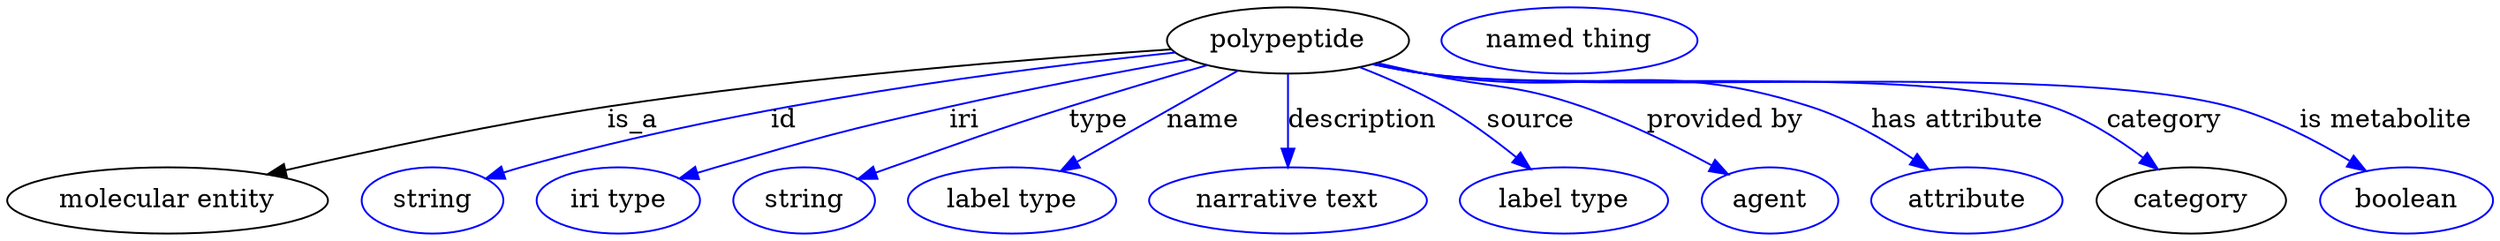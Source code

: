 digraph {
	graph [bb="0,0,1347.9,123"];
	node [label="\N"];
	polypeptide	[height=0.5,
		label=polypeptide,
		pos="695.09,105",
		width=1.8234];
	"molecular entity"	[height=0.5,
		pos="87.092,18",
		width=2.4192];
	polypeptide -> "molecular entity"	[label=is_a,
		lp="339.09,61.5",
		pos="e,141.13,32.17 631.65,100.18 557.74,95.231 432.1,85.249 325.09,69 265.66,59.976 198.72,45.524 151.01,34.473"];
	id	[color=blue,
		height=0.5,
		label=string,
		pos="230.09,18",
		width=1.0652];
	polypeptide -> id	[color=blue,
		label=id,
		lp="421.09,61.5",
		pos="e,259.09,29.948 633.72,98.418 551.55,89.946 401.79,70.998 278.09,36 274.99,35.121 271.79,34.148 268.6,33.124",
		style=solid];
	iri	[color=blue,
		height=0.5,
		label="iri type",
		pos="331.09,18",
		width=1.2277];
	polypeptide -> iri	[color=blue,
		label=iri,
		lp="519.09,61.5",
		pos="e,364.72,29.865 640.95,94.703 604.19,88.145 554.55,78.811 511.09,69 454.62,56.251 440.72,52.03 385.09,36 381.58,34.988 377.95,33.911 \
374.31,32.81",
		style=solid];
	type	[color=blue,
		height=0.5,
		label=string,
		pos="432.09,18",
		width=1.0652];
	polypeptide -> type	[color=blue,
		label=type,
		lp="592.09,61.5",
		pos="e,461.4,29.697 651.16,91.554 628.64,85.056 600.83,76.842 576.09,69 532.68,55.239 522.06,51.079 479.09,36 476.41,35.057 473.64,34.077 \
470.85,33.084",
		style=solid];
	name	[color=blue,
		height=0.5,
		label="label type",
		pos="545.09,18",
		width=1.5707];
	polypeptide -> name	[color=blue,
		label=name,
		lp="649.09,61.5",
		pos="e,571.55,33.993 667.93,88.607 643.46,74.741 607.33,54.269 580.59,39.113",
		style=solid];
	description	[color=blue,
		height=0.5,
		label="narrative text",
		pos="695.09,18",
		width=2.0943];
	polypeptide -> description	[color=blue,
		label=description,
		lp="735.59,61.5",
		pos="e,695.09,36.175 695.09,86.799 695.09,75.163 695.09,59.548 695.09,46.237",
		style=solid];
	source	[color=blue,
		height=0.5,
		label="label type",
		pos="845.09,18",
		width=1.5707];
	polypeptide -> source	[color=blue,
		label=source,
		lp="827.09,61.5",
		pos="e,826.97,35.051 734.2,90.406 748.99,84.623 765.71,77.292 780.09,69 793.69,61.158 807.63,50.798 819.1,41.543",
		style=solid];
	"provided by"	[color=blue,
		height=0.5,
		label=agent,
		pos="957.09,18",
		width=1.0291];
	polypeptide -> "provided by"	[color=blue,
		label="provided by",
		lp="932.59,61.5",
		pos="e,934.3,32.227 743.62,92.708 752.11,90.776 760.85,88.809 769.09,87 807.23,78.628 818.16,81.693 855.09,69 879.57,60.589 905.75,47.664 \
925.46,37.062",
		style=solid];
	"has attribute"	[color=blue,
		height=0.5,
		label=attribute,
		pos="1064.1,18",
		width=1.4443];
	polypeptide -> "has attribute"	[color=blue,
		label="has attribute",
		lp="1059.1,61.5",
		pos="e,1043.3,34.796 741.88,92.21 750.86,90.241 760.24,88.39 769.09,87 861.64,72.477 889.84,97.453 979.09,69 999.05,62.638 1019.3,50.937 \
1035.1,40.453",
		style=solid];
	category	[height=0.5,
		pos="1185.1,18",
		width=1.4263];
	polypeptide -> category	[color=blue,
		label=category,
		lp="1170.6,61.5",
		pos="e,1167.2,35.018 741.44,92.06 750.56,90.08 760.08,88.263 769.09,87 844.24,76.466 1038.1,92.897 1110.1,69 1127.9,63.082 1145.5,51.715 \
1159.2,41.313",
		style=solid];
	"is metabolite"	[color=blue,
		height=0.5,
		label=boolean,
		pos="1301.1,18",
		width=1.2999];
	polypeptide -> "is metabolite"	[color=blue,
		label="is metabolite",
		lp="1291.1,61.5",
		pos="e,1279.2,34.122 741.04,92.063 750.27,90.056 759.95,88.228 769.09,87 865.42,74.064 1112.2,94.252 1206.1,69 1228.9,62.856 1252.5,50.52 \
1270.4,39.639",
		style=solid];
	"named thing_category"	[color=blue,
		height=0.5,
		label="named thing",
		pos="848.09,105",
		width=1.9318];
}
